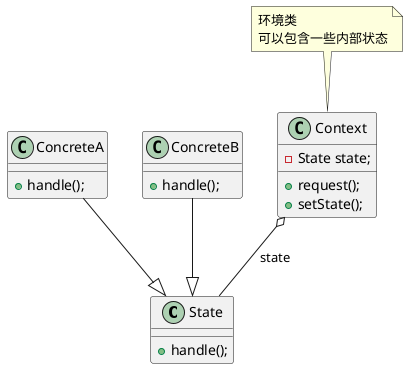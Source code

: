 @startuml

class State{
    +handle();
}

class ConcreteA{
    +handle();
}
class ConcreteB{
    +handle();
}

class Context{
    -State state;
    +request();
    +setState();
}

note top of Context
    环境类
    可以包含一些内部状态
end note

ConcreteA --|> State
ConcreteB --|> State

Context o-- State : state

@enduml
